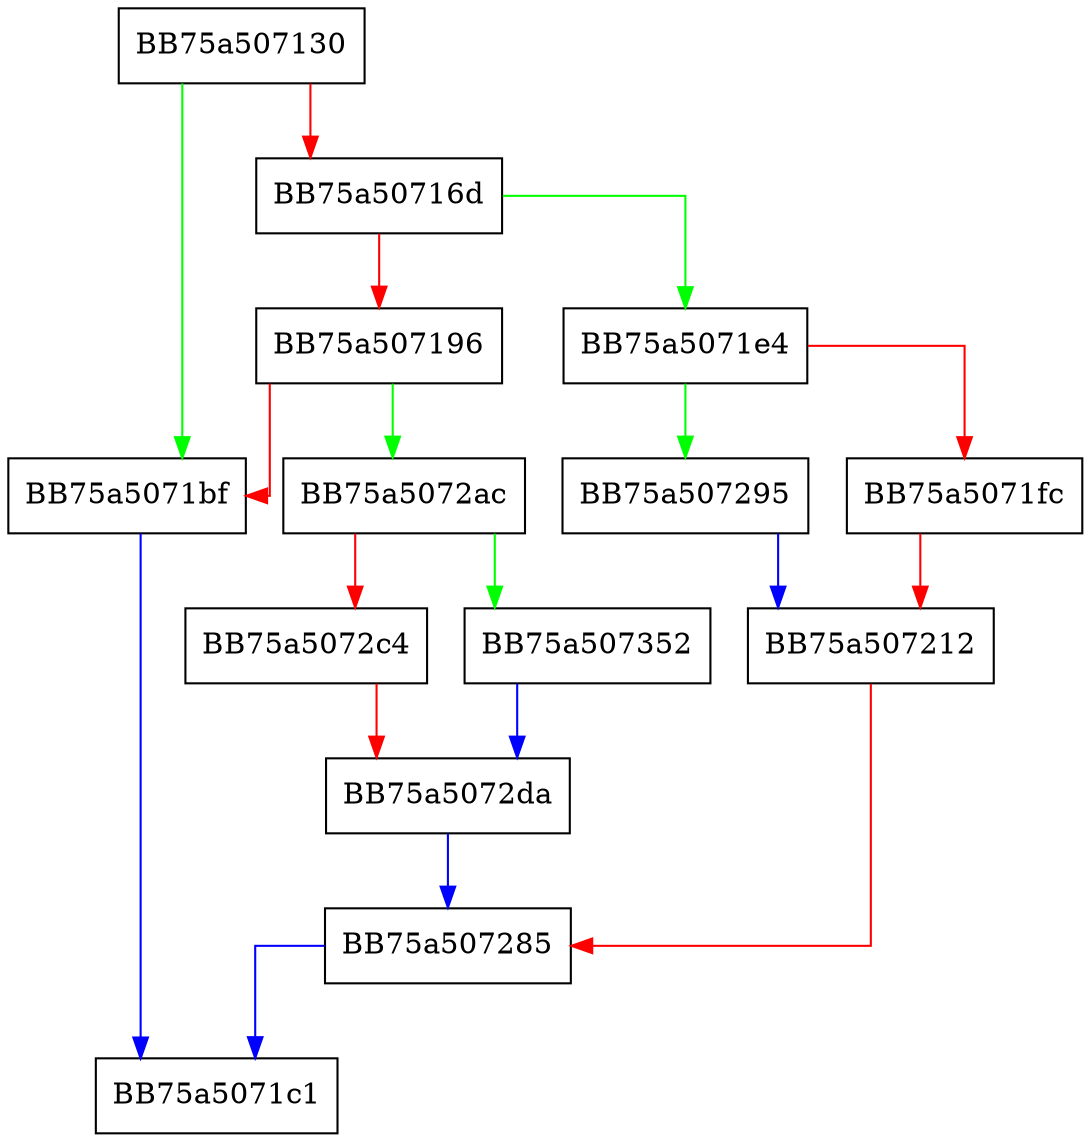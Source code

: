 digraph MapWow64RegKey {
  node [shape="box"];
  graph [splines=ortho];
  BB75a507130 -> BB75a5071bf [color="green"];
  BB75a507130 -> BB75a50716d [color="red"];
  BB75a50716d -> BB75a5071e4 [color="green"];
  BB75a50716d -> BB75a507196 [color="red"];
  BB75a507196 -> BB75a5072ac [color="green"];
  BB75a507196 -> BB75a5071bf [color="red"];
  BB75a5071bf -> BB75a5071c1 [color="blue"];
  BB75a5071e4 -> BB75a507295 [color="green"];
  BB75a5071e4 -> BB75a5071fc [color="red"];
  BB75a5071fc -> BB75a507212 [color="red"];
  BB75a507212 -> BB75a507285 [color="red"];
  BB75a507285 -> BB75a5071c1 [color="blue"];
  BB75a507295 -> BB75a507212 [color="blue"];
  BB75a5072ac -> BB75a507352 [color="green"];
  BB75a5072ac -> BB75a5072c4 [color="red"];
  BB75a5072c4 -> BB75a5072da [color="red"];
  BB75a5072da -> BB75a507285 [color="blue"];
  BB75a507352 -> BB75a5072da [color="blue"];
}